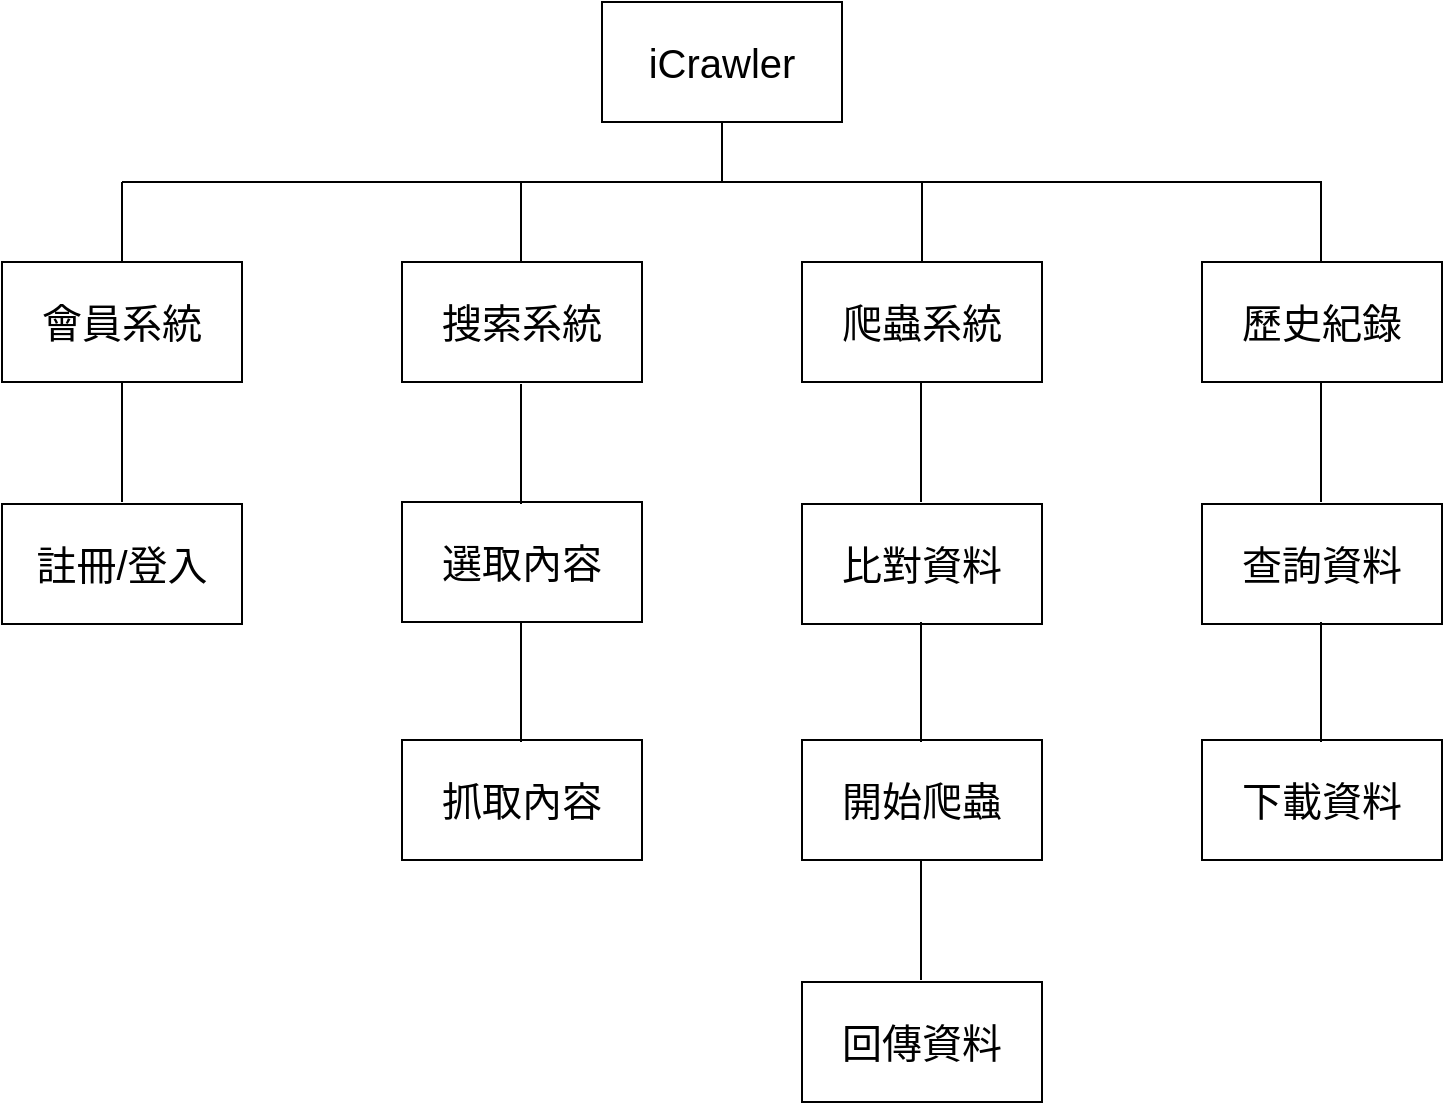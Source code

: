 <mxfile version="22.1.1" type="device">
  <diagram name="第 1 页" id="8Goata_C4mtGEVAOtsTr">
    <mxGraphModel dx="1386" dy="785" grid="1" gridSize="10" guides="1" tooltips="1" connect="1" arrows="1" fold="1" page="1" pageScale="1" pageWidth="827" pageHeight="1169" math="0" shadow="0">
      <root>
        <mxCell id="0" />
        <mxCell id="1" parent="0" />
        <mxCell id="AqN7fXOnnvGa0q25064H-11" value="iCrawler" style="rounded=0;whiteSpace=wrap;html=1;fontSize=20;" parent="1" vertex="1">
          <mxGeometry x="660" y="110" width="120" height="60" as="geometry" />
        </mxCell>
        <mxCell id="AqN7fXOnnvGa0q25064H-14" value="搜索系統" style="rounded=0;whiteSpace=wrap;html=1;fontSize=20;" parent="1" vertex="1">
          <mxGeometry x="560" y="240" width="120" height="60" as="geometry" />
        </mxCell>
        <mxCell id="AqN7fXOnnvGa0q25064H-15" value="註冊/登入" style="rounded=0;whiteSpace=wrap;html=1;fontSize=20;" parent="1" vertex="1">
          <mxGeometry x="360" y="361" width="120" height="60" as="geometry" />
        </mxCell>
        <mxCell id="AqN7fXOnnvGa0q25064H-17" value="會員系統" style="rounded=0;whiteSpace=wrap;html=1;fontSize=20;" parent="1" vertex="1">
          <mxGeometry x="360" y="240" width="120" height="60" as="geometry" />
        </mxCell>
        <mxCell id="AqN7fXOnnvGa0q25064H-22" value="抓取內容" style="rounded=0;whiteSpace=wrap;html=1;fontSize=20;" parent="1" vertex="1">
          <mxGeometry x="560" y="479" width="120" height="60" as="geometry" />
        </mxCell>
        <mxCell id="AqN7fXOnnvGa0q25064H-29" value="爬蟲系統" style="rounded=0;whiteSpace=wrap;html=1;fontSize=20;container=0;" parent="1" vertex="1">
          <mxGeometry x="760" y="240" width="120" height="60" as="geometry" />
        </mxCell>
        <mxCell id="AqN7fXOnnvGa0q25064H-45" value="選取內容" style="rounded=0;whiteSpace=wrap;html=1;fontSize=20;" parent="1" vertex="1">
          <mxGeometry x="560" y="360" width="120" height="60" as="geometry" />
        </mxCell>
        <mxCell id="AqN7fXOnnvGa0q25064H-46" value="比對資料" style="rounded=0;whiteSpace=wrap;html=1;fontSize=20;container=0;" parent="1" vertex="1">
          <mxGeometry x="760" y="361" width="120" height="60" as="geometry" />
        </mxCell>
        <mxCell id="JLf1tRIx2tKbjudCVXi8-11" value="開始爬蟲" style="rounded=0;whiteSpace=wrap;html=1;fontSize=20;container=0;" vertex="1" parent="1">
          <mxGeometry x="760" y="479" width="120" height="60" as="geometry" />
        </mxCell>
        <mxCell id="JLf1tRIx2tKbjudCVXi8-13" value="回傳資料" style="rounded=0;whiteSpace=wrap;html=1;fontSize=20;container=0;" vertex="1" parent="1">
          <mxGeometry x="760" y="600" width="120" height="60" as="geometry" />
        </mxCell>
        <mxCell id="JLf1tRIx2tKbjudCVXi8-18" value="歷史紀錄" style="rounded=0;whiteSpace=wrap;html=1;fontSize=20;container=0;" vertex="1" parent="1">
          <mxGeometry x="960" y="240" width="120" height="60" as="geometry" />
        </mxCell>
        <mxCell id="JLf1tRIx2tKbjudCVXi8-19" value="查詢資料" style="rounded=0;whiteSpace=wrap;html=1;fontSize=20;container=0;" vertex="1" parent="1">
          <mxGeometry x="960" y="361" width="120" height="60" as="geometry" />
        </mxCell>
        <mxCell id="JLf1tRIx2tKbjudCVXi8-20" value="下載資料" style="rounded=0;whiteSpace=wrap;html=1;fontSize=20;container=0;" vertex="1" parent="1">
          <mxGeometry x="960" y="479" width="120" height="60" as="geometry" />
        </mxCell>
        <mxCell id="JLf1tRIx2tKbjudCVXi8-23" value="" style="endArrow=none;html=1;rounded=0;" edge="1" parent="1">
          <mxGeometry width="50" height="50" relative="1" as="geometry">
            <mxPoint x="720" y="200" as="sourcePoint" />
            <mxPoint x="720" y="170" as="targetPoint" />
          </mxGeometry>
        </mxCell>
        <mxCell id="JLf1tRIx2tKbjudCVXi8-24" value="" style="endArrow=none;html=1;rounded=0;" edge="1" parent="1">
          <mxGeometry width="50" height="50" relative="1" as="geometry">
            <mxPoint x="420" y="200" as="sourcePoint" />
            <mxPoint x="1020" y="200" as="targetPoint" />
          </mxGeometry>
        </mxCell>
        <mxCell id="JLf1tRIx2tKbjudCVXi8-25" value="" style="endArrow=none;html=1;rounded=0;exitX=0.5;exitY=0;exitDx=0;exitDy=0;" edge="1" parent="1" source="AqN7fXOnnvGa0q25064H-17">
          <mxGeometry width="50" height="50" relative="1" as="geometry">
            <mxPoint x="370" y="250" as="sourcePoint" />
            <mxPoint x="420" y="200" as="targetPoint" />
          </mxGeometry>
        </mxCell>
        <mxCell id="JLf1tRIx2tKbjudCVXi8-26" value="" style="endArrow=none;html=1;rounded=0;exitX=0.5;exitY=0;exitDx=0;exitDy=0;" edge="1" parent="1">
          <mxGeometry width="50" height="50" relative="1" as="geometry">
            <mxPoint x="619.5" y="240" as="sourcePoint" />
            <mxPoint x="619.5" y="200" as="targetPoint" />
          </mxGeometry>
        </mxCell>
        <mxCell id="JLf1tRIx2tKbjudCVXi8-27" value="" style="endArrow=none;html=1;rounded=0;exitX=0.5;exitY=0;exitDx=0;exitDy=0;" edge="1" parent="1">
          <mxGeometry width="50" height="50" relative="1" as="geometry">
            <mxPoint x="820" y="240" as="sourcePoint" />
            <mxPoint x="820" y="200" as="targetPoint" />
          </mxGeometry>
        </mxCell>
        <mxCell id="JLf1tRIx2tKbjudCVXi8-28" value="" style="endArrow=none;html=1;rounded=0;exitX=0.5;exitY=0;exitDx=0;exitDy=0;" edge="1" parent="1">
          <mxGeometry width="50" height="50" relative="1" as="geometry">
            <mxPoint x="1019.5" y="240" as="sourcePoint" />
            <mxPoint x="1019.5" y="200" as="targetPoint" />
          </mxGeometry>
        </mxCell>
        <mxCell id="JLf1tRIx2tKbjudCVXi8-29" value="" style="endArrow=none;html=1;rounded=0;" edge="1" parent="1">
          <mxGeometry width="50" height="50" relative="1" as="geometry">
            <mxPoint x="420" y="360" as="sourcePoint" />
            <mxPoint x="420" y="300" as="targetPoint" />
          </mxGeometry>
        </mxCell>
        <mxCell id="JLf1tRIx2tKbjudCVXi8-30" value="" style="endArrow=none;html=1;rounded=0;" edge="1" parent="1">
          <mxGeometry width="50" height="50" relative="1" as="geometry">
            <mxPoint x="619.5" y="361" as="sourcePoint" />
            <mxPoint x="619.5" y="301" as="targetPoint" />
          </mxGeometry>
        </mxCell>
        <mxCell id="JLf1tRIx2tKbjudCVXi8-31" value="" style="endArrow=none;html=1;rounded=0;" edge="1" parent="1">
          <mxGeometry width="50" height="50" relative="1" as="geometry">
            <mxPoint x="619.5" y="480" as="sourcePoint" />
            <mxPoint x="619.5" y="420" as="targetPoint" />
          </mxGeometry>
        </mxCell>
        <mxCell id="JLf1tRIx2tKbjudCVXi8-33" value="" style="endArrow=none;html=1;rounded=0;" edge="1" parent="1">
          <mxGeometry width="50" height="50" relative="1" as="geometry">
            <mxPoint x="819.5" y="360" as="sourcePoint" />
            <mxPoint x="819.5" y="300" as="targetPoint" />
          </mxGeometry>
        </mxCell>
        <mxCell id="JLf1tRIx2tKbjudCVXi8-34" value="" style="endArrow=none;html=1;rounded=0;" edge="1" parent="1">
          <mxGeometry width="50" height="50" relative="1" as="geometry">
            <mxPoint x="819.5" y="480" as="sourcePoint" />
            <mxPoint x="819.5" y="420" as="targetPoint" />
          </mxGeometry>
        </mxCell>
        <mxCell id="JLf1tRIx2tKbjudCVXi8-35" value="" style="endArrow=none;html=1;rounded=0;" edge="1" parent="1">
          <mxGeometry width="50" height="50" relative="1" as="geometry">
            <mxPoint x="819.5" y="599" as="sourcePoint" />
            <mxPoint x="819.5" y="539" as="targetPoint" />
          </mxGeometry>
        </mxCell>
        <mxCell id="JLf1tRIx2tKbjudCVXi8-36" value="" style="endArrow=none;html=1;rounded=0;" edge="1" parent="1">
          <mxGeometry width="50" height="50" relative="1" as="geometry">
            <mxPoint x="1019.5" y="480" as="sourcePoint" />
            <mxPoint x="1019.5" y="420" as="targetPoint" />
          </mxGeometry>
        </mxCell>
        <mxCell id="JLf1tRIx2tKbjudCVXi8-37" value="" style="endArrow=none;html=1;rounded=0;" edge="1" parent="1">
          <mxGeometry width="50" height="50" relative="1" as="geometry">
            <mxPoint x="1019.5" y="360" as="sourcePoint" />
            <mxPoint x="1019.5" y="300" as="targetPoint" />
          </mxGeometry>
        </mxCell>
      </root>
    </mxGraphModel>
  </diagram>
</mxfile>

